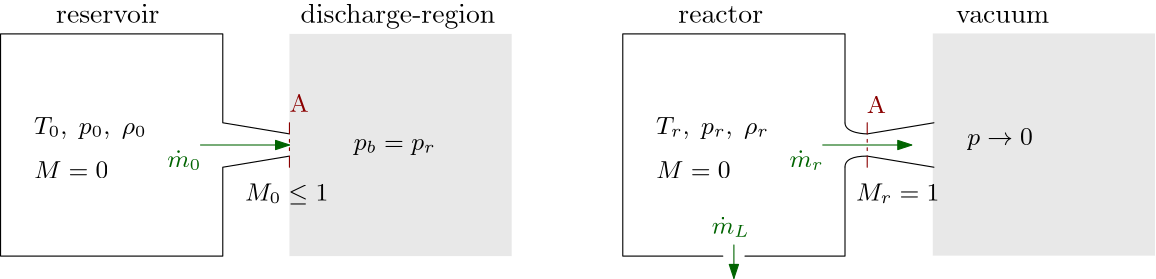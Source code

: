 <?xml version="1.0"?>
<!DOCTYPE ipe SYSTEM "ipe.dtd">
<ipe version="70218" creator="Ipe 7.2.30">
<info created="D:20250303183949" modified="D:20250310160015"/>
<ipestyle name="basic">
<symbol name="arrow/arc(spx)">
<path stroke="sym-stroke" fill="sym-stroke" pen="sym-pen">
0 0 m
-1 0.333 l
-1 -0.333 l
h
</path>
</symbol>
<symbol name="arrow/farc(spx)">
<path stroke="sym-stroke" fill="white" pen="sym-pen">
0 0 m
-1 0.333 l
-1 -0.333 l
h
</path>
</symbol>
<symbol name="arrow/ptarc(spx)">
<path stroke="sym-stroke" fill="sym-stroke" pen="sym-pen">
0 0 m
-1 0.333 l
-0.8 0 l
-1 -0.333 l
h
</path>
</symbol>
<symbol name="arrow/fptarc(spx)">
<path stroke="sym-stroke" fill="white" pen="sym-pen">
0 0 m
-1 0.333 l
-0.8 0 l
-1 -0.333 l
h
</path>
</symbol>
<symbol name="mark/circle(sx)" transformations="translations">
<path fill="sym-stroke">
0.6 0 0 0.6 0 0 e
0.4 0 0 0.4 0 0 e
</path>
</symbol>
<symbol name="mark/disk(sx)" transformations="translations">
<path fill="sym-stroke">
0.6 0 0 0.6 0 0 e
</path>
</symbol>
<symbol name="mark/fdisk(sfx)" transformations="translations">
<group>
<path fill="sym-fill">
0.5 0 0 0.5 0 0 e
</path>
<path fill="sym-stroke" fillrule="eofill">
0.6 0 0 0.6 0 0 e
0.4 0 0 0.4 0 0 e
</path>
</group>
</symbol>
<symbol name="mark/box(sx)" transformations="translations">
<path fill="sym-stroke" fillrule="eofill">
-0.6 -0.6 m
0.6 -0.6 l
0.6 0.6 l
-0.6 0.6 l
h
-0.4 -0.4 m
0.4 -0.4 l
0.4 0.4 l
-0.4 0.4 l
h
</path>
</symbol>
<symbol name="mark/square(sx)" transformations="translations">
<path fill="sym-stroke">
-0.6 -0.6 m
0.6 -0.6 l
0.6 0.6 l
-0.6 0.6 l
h
</path>
</symbol>
<symbol name="mark/fsquare(sfx)" transformations="translations">
<group>
<path fill="sym-fill">
-0.5 -0.5 m
0.5 -0.5 l
0.5 0.5 l
-0.5 0.5 l
h
</path>
<path fill="sym-stroke" fillrule="eofill">
-0.6 -0.6 m
0.6 -0.6 l
0.6 0.6 l
-0.6 0.6 l
h
-0.4 -0.4 m
0.4 -0.4 l
0.4 0.4 l
-0.4 0.4 l
h
</path>
</group>
</symbol>
<symbol name="mark/cross(sx)" transformations="translations">
<group>
<path fill="sym-stroke">
-0.43 -0.57 m
0.57 0.43 l
0.43 0.57 l
-0.57 -0.43 l
h
</path>
<path fill="sym-stroke">
-0.43 0.57 m
0.57 -0.43 l
0.43 -0.57 l
-0.57 0.43 l
h
</path>
</group>
</symbol>
<symbol name="arrow/fnormal(spx)">
<path stroke="sym-stroke" fill="white" pen="sym-pen">
0 0 m
-1 0.333 l
-1 -0.333 l
h
</path>
</symbol>
<symbol name="arrow/pointed(spx)">
<path stroke="sym-stroke" fill="sym-stroke" pen="sym-pen">
0 0 m
-1 0.333 l
-0.8 0 l
-1 -0.333 l
h
</path>
</symbol>
<symbol name="arrow/fpointed(spx)">
<path stroke="sym-stroke" fill="white" pen="sym-pen">
0 0 m
-1 0.333 l
-0.8 0 l
-1 -0.333 l
h
</path>
</symbol>
<symbol name="arrow/linear(spx)">
<path stroke="sym-stroke" pen="sym-pen">
-1 0.333 m
0 0 l
-1 -0.333 l
</path>
</symbol>
<symbol name="arrow/fdouble(spx)">
<path stroke="sym-stroke" fill="white" pen="sym-pen">
0 0 m
-1 0.333 l
-1 -0.333 l
h
-1 0 m
-2 0.333 l
-2 -0.333 l
h
</path>
</symbol>
<symbol name="arrow/double(spx)">
<path stroke="sym-stroke" fill="sym-stroke" pen="sym-pen">
0 0 m
-1 0.333 l
-1 -0.333 l
h
-1 0 m
-2 0.333 l
-2 -0.333 l
h
</path>
</symbol>
<symbol name="arrow/mid-normal(spx)">
<path stroke="sym-stroke" fill="sym-stroke" pen="sym-pen">
0.5 0 m
-0.5 0.333 l
-0.5 -0.333 l
h
</path>
</symbol>
<symbol name="arrow/mid-fnormal(spx)">
<path stroke="sym-stroke" fill="white" pen="sym-pen">
0.5 0 m
-0.5 0.333 l
-0.5 -0.333 l
h
</path>
</symbol>
<symbol name="arrow/mid-pointed(spx)">
<path stroke="sym-stroke" fill="sym-stroke" pen="sym-pen">
0.5 0 m
-0.5 0.333 l
-0.3 0 l
-0.5 -0.333 l
h
</path>
</symbol>
<symbol name="arrow/mid-fpointed(spx)">
<path stroke="sym-stroke" fill="white" pen="sym-pen">
0.5 0 m
-0.5 0.333 l
-0.3 0 l
-0.5 -0.333 l
h
</path>
</symbol>
<symbol name="arrow/mid-double(spx)">
<path stroke="sym-stroke" fill="sym-stroke" pen="sym-pen">
1 0 m
0 0.333 l
0 -0.333 l
h
0 0 m
-1 0.333 l
-1 -0.333 l
h
</path>
</symbol>
<symbol name="arrow/mid-fdouble(spx)">
<path stroke="sym-stroke" fill="white" pen="sym-pen">
1 0 m
0 0.333 l
0 -0.333 l
h
0 0 m
-1 0.333 l
-1 -0.333 l
h
</path>
</symbol>
<anglesize name="22.5 deg" value="22.5"/>
<anglesize name="30 deg" value="30"/>
<anglesize name="45 deg" value="45"/>
<anglesize name="60 deg" value="60"/>
<anglesize name="90 deg" value="90"/>
<arrowsize name="large" value="10"/>
<arrowsize name="small" value="5"/>
<arrowsize name="tiny" value="3"/>
<color name="blue" value="0 0 1"/>
<color name="brown" value="0.647 0.165 0.165"/>
<color name="darkblue" value="0 0 0.545"/>
<color name="darkcyan" value="0 0.545 0.545"/>
<color name="darkgray" value="0.663"/>
<color name="darkgreen" value="0 0.392 0"/>
<color name="darkmagenta" value="0.545 0 0.545"/>
<color name="darkorange" value="1 0.549 0"/>
<color name="darkred" value="0.545 0 0"/>
<color name="gold" value="1 0.843 0"/>
<color name="gray" value="0.745"/>
<color name="green" value="0 1 0"/>
<color name="lightblue" value="0.678 0.847 0.902"/>
<color name="lightcyan" value="0.878 1 1"/>
<color name="lightgray" value="0.827"/>
<color name="lightgreen" value="0.565 0.933 0.565"/>
<color name="lightyellow" value="1 1 0.878"/>
<color name="navy" value="0 0 0.502"/>
<color name="orange" value="1 0.647 0"/>
<color name="pink" value="1 0.753 0.796"/>
<color name="purple" value="0.627 0.125 0.941"/>
<color name="red" value="1 0 0"/>
<color name="seagreen" value="0.18 0.545 0.341"/>
<color name="turquoise" value="0.251 0.878 0.816"/>
<color name="violet" value="0.933 0.51 0.933"/>
<color name="yellow" value="1 1 0"/>
<dashstyle name="dash dot dotted" value="[4 2 1 2 1 2] 0"/>
<dashstyle name="dash dotted" value="[4 2 1 2] 0"/>
<dashstyle name="dashed" value="[4] 0"/>
<dashstyle name="dotted" value="[1 3] 0"/>
<gridsize name="10 pts (~3.5 mm)" value="10"/>
<gridsize name="14 pts (~5 mm)" value="14"/>
<gridsize name="16 pts (~6 mm)" value="16"/>
<gridsize name="20 pts (~7 mm)" value="20"/>
<gridsize name="28 pts (~10 mm)" value="28"/>
<gridsize name="32 pts (~12 mm)" value="32"/>
<gridsize name="4 pts" value="4"/>
<gridsize name="56 pts (~20 mm)" value="56"/>
<gridsize name="8 pts (~3 mm)" value="8"/>
<opacity name="10%" value="0.1"/>
<opacity name="30%" value="0.3"/>
<opacity name="50%" value="0.5"/>
<opacity name="75%" value="0.75"/>
<pen name="fat" value="1.2"/>
<pen name="heavier" value="0.8"/>
<pen name="ultrafat" value="2"/>
<symbolsize name="large" value="5"/>
<symbolsize name="small" value="2"/>
<symbolsize name="tiny" value="1.1"/>
<textsize name="Huge" value="\Huge"/>
<textsize name="LARGE" value="\LARGE"/>
<textsize name="Large" value="\Large"/>
<textsize name="footnote" value="\footnotesize"/>
<textsize name="huge" value="\huge"/>
<textsize name="large" value="\large"/>
<textsize name="script" value="\scriptsize"/>
<textsize name="small" value="\small"/>
<textsize name="tiny" value="\tiny"/>
<textstyle name="center" begin="\begin{center}" end="\end{center}"/>
<textstyle name="item" begin="\begin{itemize}\item{}" end="\end{itemize}"/>
<textstyle name="itemize" begin="\begin{itemize}" end="\end{itemize}"/>
<tiling name="falling" angle="-60" step="4" width="1"/>
<tiling name="rising" angle="30" step="4" width="1"/>
</ipestyle>
<page>
<layer name="alpha"/>
<layer name="beta"/>
<view layers="alpha beta" active="beta"/>
<path layer="beta" matrix="1 0 0 1 335.599 96.1548" fill="lightgray" opacity="50%" stroke-opacity="opaque">
64 656 m
64 576 l
144 576 l
144 656 l
h
</path>
<path matrix="1 0 0 1 104 96" fill="lightgray" opacity="50%" stroke-opacity="opaque">
64 656 m
64 576 l
144 576 l
144 656 l
h
</path>
<path layer="alpha" stroke="black">
168 716 m
144 720 l
144 752 l
64 752 l
64 672 l
144 672 l
144 704 l
168 708 l
168 708 l
168 708 l
</path>
<text matrix="1 0 0 1 43.8122 -0.501489" transformations="translations" pos="332 724" stroke="darkred" type="label" width="6.91" height="6.127" depth="0" valign="baseline" size="small">A</text>
<text matrix="1 0 0 1 -164 0" transformations="translations" pos="332 724" stroke="darkred" type="label" width="6.91" height="6.127" depth="0" valign="baseline" size="small">A</text>
<path stroke="darkred" dash="dash dot dotted" cap="1" join="1">
168 704 m
168 720 l
168 720 l
</path>
<text matrix="1 0 0 1 0 -8" transformations="translations" pos="84 764" stroke="black" type="label" width="37.222" height="6.654" depth="0" valign="baseline">reservoir</text>
<text matrix="1 0 0 1 104 -8" transformations="translations" pos="204 764" stroke="black" type="label" width="30.497" height="6.128" depth="0" valign="baseline">reactor</text>
<path stroke="black">
368 720 m
368 716
376 716
376 716 c
</path>
<path stroke="black">
368 704 m
368 708
376 708 c
</path>
<path stroke="black" cap="1">
376 716 m
400 720 l
</path>
<path stroke="black" cap="1">
376 708 m
400 704 l
</path>
<path stroke="darkred" dash="dash dot dotted" cap="1" join="1">
376 720 m
376 704 l
</path>
<text matrix="1 0 0 1 220 -20" transformations="translations" pos="80 736" stroke="black" type="label" width="40.534" height="6.13" depth="1.74" valign="baseline" size="small" style="math">T_r,\;p_r,\;\rho_r</text>
<path layer="beta" stroke="black" dash="dash dot dotted">
168 764 m
168 764 l
168 764 l
168 764 l
h
</path>
<text matrix="1 0 0 1 88 -8" transformations="translations" pos="84 764" stroke="black" type="label" width="70.126" height="6.926" depth="1.93" valign="baseline">discharge-region</text>
<text matrix="1 0 0 1 324 -8" transformations="translations" pos="84 764" stroke="black" type="label" width="33.486" height="4.289" depth="0" valign="baseline">vacuum</text>
<text matrix="1 0 0 1 111.123 -25.7709" transformations="translations" pos="80 736" stroke="black" type="label" width="29.469" height="3.864" depth="1.74" valign="baseline" size="small" style="math">p_b = p_r</text>
<text matrix="1 0 0 1 -12 -8" transformations="translations" pos="164 700" stroke="black" type="label" width="29.949" height="6.131" depth="1.36" valign="baseline" size="small" style="math">M_0\le 1</text>
<text matrix="1 0 0 1 208 -8" transformations="translations" pos="164 700" stroke="black" type="label" width="29.956" height="6.133" depth="0.99" valign="baseline" size="small" style="math">M_r = 1</text>
<text matrix="1 0 0 1 -88 0" transformations="translations" pos="164 700" stroke="black" type="label" width="26.766" height="6.127" depth="0" valign="baseline" size="small" style="math">M = 0</text>
<text matrix="1 0 0 1 136 0" transformations="translations" pos="164 700" stroke="black" type="label" width="26.766" height="6.127" depth="0" valign="baseline" size="small" style="math">M = 0</text>
<text matrix="1 0 0 1 -4 -20" transformations="translations" pos="80 736" stroke="black" type="label" width="40.513" height="6.13" depth="1.74" valign="baseline" size="small" style="math">T_0,\;p_0,\;\rho_0</text>
<text matrix="1 0 0 1 332 -24" transformations="translations" pos="80 736" stroke="black" type="label" width="23.569" height="5.782" depth="1.74" valign="baseline" size="small" style="math">p \to 0</text>
<path matrix="1 0 0 1 88 56" stroke="darkgreen" cap="1" arrow="normal/small">
272 656 m
304 656 l
</path>
<text matrix="1 0 0 1 8 -32" transformations="translations" pos="340 736" stroke="darkgreen" type="label" width="12.277" height="6.006" depth="0.99" valign="baseline" size="small" style="math">\dot{m}_r</text>
<path matrix="1 0 0 1 -136 56" stroke="darkgreen" cap="1" arrow="normal/small">
272 656 m
304 656 l
</path>
<text matrix="1 0 0 1 -216 -32" transformations="translations" pos="340 736" stroke="darkgreen" type="label" width="12.27" height="6.006" depth="0.99" valign="baseline" size="small" style="math">\dot{m}_0</text>
<path stroke="black" cap="1">
368 720 m
368 752 l
288 752 l
288 672 l
324 672 l
</path>
<path stroke="black" cap="1">
332 672 m
368 672 l
368 704 l
</path>
<path matrix="1 0 0 1 0 -4" stroke="darkgreen" cap="1" arrow="normal/small">
328 680 m
328 668 l
</path>
<text matrix="1 0 0 1 0 -4" transformations="translations" pos="320 684" stroke="darkgreen" type="label" width="13.676" height="6.006" depth="0.99" valign="baseline" size="small" style="math">\dot{m}_L</text>
</page>
</ipe>
